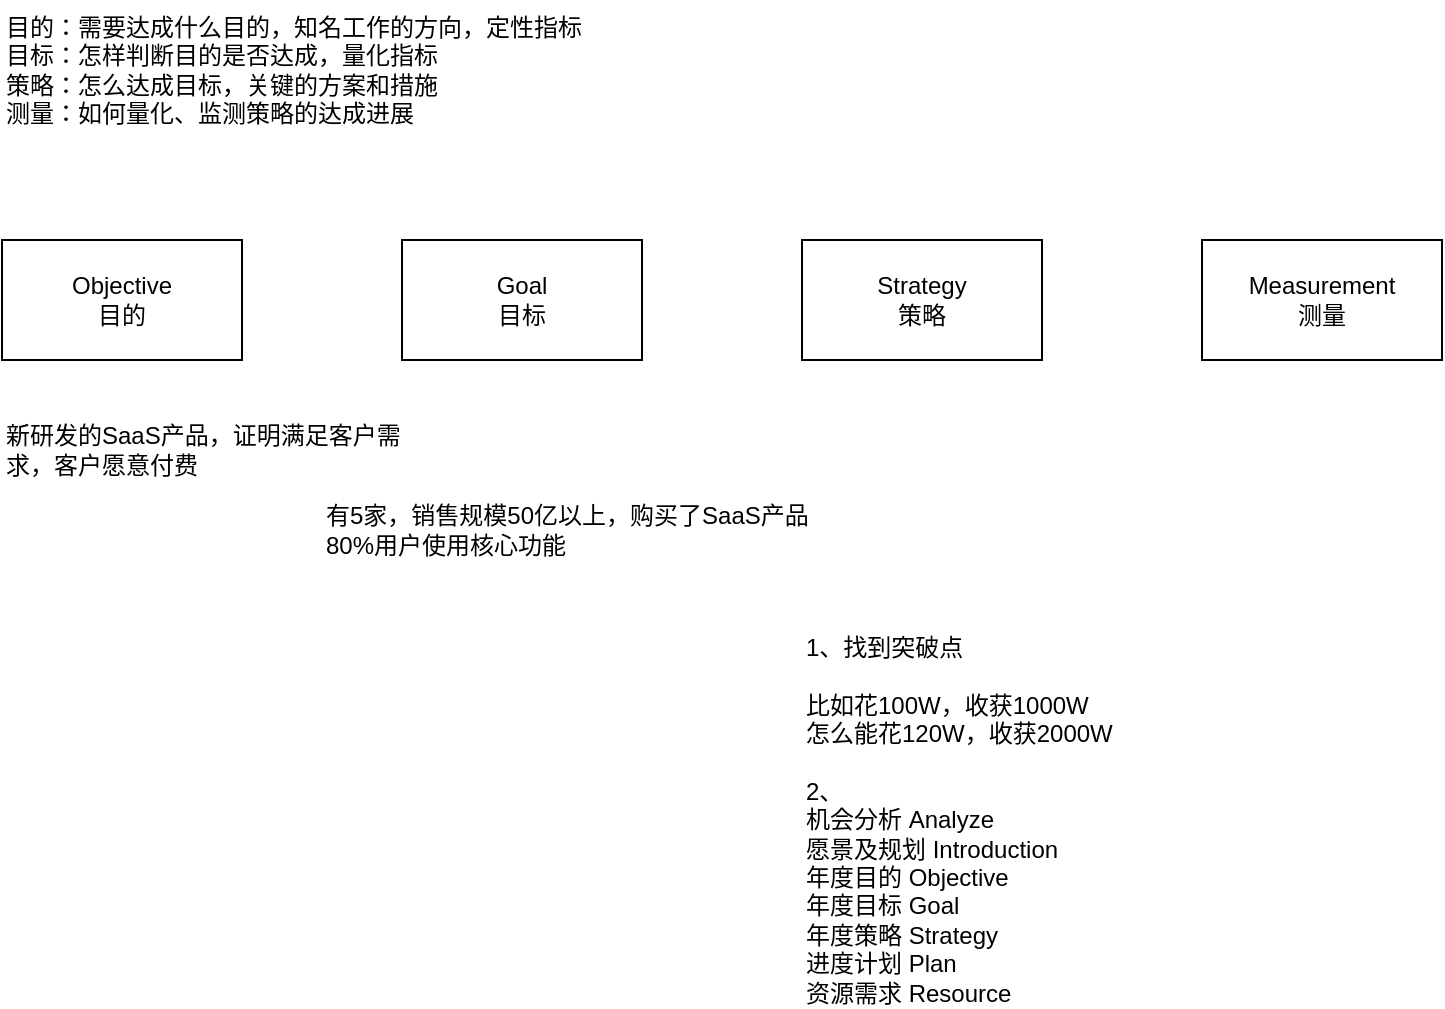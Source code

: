 <mxfile version="21.6.1" type="github">
  <diagram name="第 1 页" id="xHlVvCODJjh1_ycXmK6b">
    <mxGraphModel dx="989" dy="534" grid="1" gridSize="10" guides="1" tooltips="1" connect="1" arrows="1" fold="1" page="1" pageScale="1" pageWidth="827" pageHeight="1169" math="0" shadow="0">
      <root>
        <mxCell id="0" />
        <mxCell id="1" parent="0" />
        <mxCell id="-v63V6HLcKUYAtbRwrVV-1" value="Objective&lt;br&gt;目的" style="rounded=0;whiteSpace=wrap;html=1;" vertex="1" parent="1">
          <mxGeometry x="40" y="200" width="120" height="60" as="geometry" />
        </mxCell>
        <mxCell id="-v63V6HLcKUYAtbRwrVV-2" value="Goal&lt;br&gt;目标" style="rounded=0;whiteSpace=wrap;html=1;" vertex="1" parent="1">
          <mxGeometry x="240" y="200" width="120" height="60" as="geometry" />
        </mxCell>
        <mxCell id="-v63V6HLcKUYAtbRwrVV-3" value="Strategy&lt;br&gt;策略" style="rounded=0;whiteSpace=wrap;html=1;" vertex="1" parent="1">
          <mxGeometry x="440" y="200" width="120" height="60" as="geometry" />
        </mxCell>
        <mxCell id="-v63V6HLcKUYAtbRwrVV-4" value="Measurement&lt;br&gt;测量" style="rounded=0;whiteSpace=wrap;html=1;" vertex="1" parent="1">
          <mxGeometry x="640" y="200" width="120" height="60" as="geometry" />
        </mxCell>
        <mxCell id="-v63V6HLcKUYAtbRwrVV-9" value="有5家，销售规模50亿以上，购买了SaaS产品&lt;br&gt;80%用户使用核心功能" style="text;html=1;strokeColor=none;fillColor=none;align=left;verticalAlign=middle;whiteSpace=wrap;rounded=0;" vertex="1" parent="1">
          <mxGeometry x="200" y="320" width="250" height="50" as="geometry" />
        </mxCell>
        <mxCell id="-v63V6HLcKUYAtbRwrVV-10" value="目的：需要达成什么目的，知名工作的方向，定性指标&lt;br&gt;目标：怎样判断目的是否达成，量化指标&lt;br&gt;策略：怎么达成目标，关键的方案和措施&lt;br&gt;测量：如何量化、监测策略的达成进展" style="text;html=1;strokeColor=none;fillColor=none;align=left;verticalAlign=middle;whiteSpace=wrap;rounded=0;" vertex="1" parent="1">
          <mxGeometry x="40" y="80" width="300" height="70" as="geometry" />
        </mxCell>
        <mxCell id="-v63V6HLcKUYAtbRwrVV-12" value="新研发的SaaS产品，证明满足客户需求，客户愿意付费" style="text;html=1;strokeColor=none;fillColor=none;align=left;verticalAlign=middle;whiteSpace=wrap;rounded=0;" vertex="1" parent="1">
          <mxGeometry x="40" y="280" width="200" height="50" as="geometry" />
        </mxCell>
        <mxCell id="-v63V6HLcKUYAtbRwrVV-13" value="1、找到突破点&lt;br&gt;&lt;br&gt;比如花100W，收获1000W&lt;br&gt;怎么能花120W，收获2000W&lt;br&gt;&lt;br&gt;2、&lt;br&gt;机会分析 Analyze&lt;br&gt;愿景及规划 Introduction&lt;br&gt;年度目的 Objective&lt;br&gt;年度目标 Goal&lt;br&gt;年度策略 Strategy&lt;br&gt;进度计划 Plan&lt;br&gt;资源需求 Resource&lt;br&gt;" style="text;html=1;strokeColor=none;fillColor=none;align=left;verticalAlign=middle;whiteSpace=wrap;rounded=0;" vertex="1" parent="1">
          <mxGeometry x="440" y="400" width="250" height="180" as="geometry" />
        </mxCell>
      </root>
    </mxGraphModel>
  </diagram>
</mxfile>
